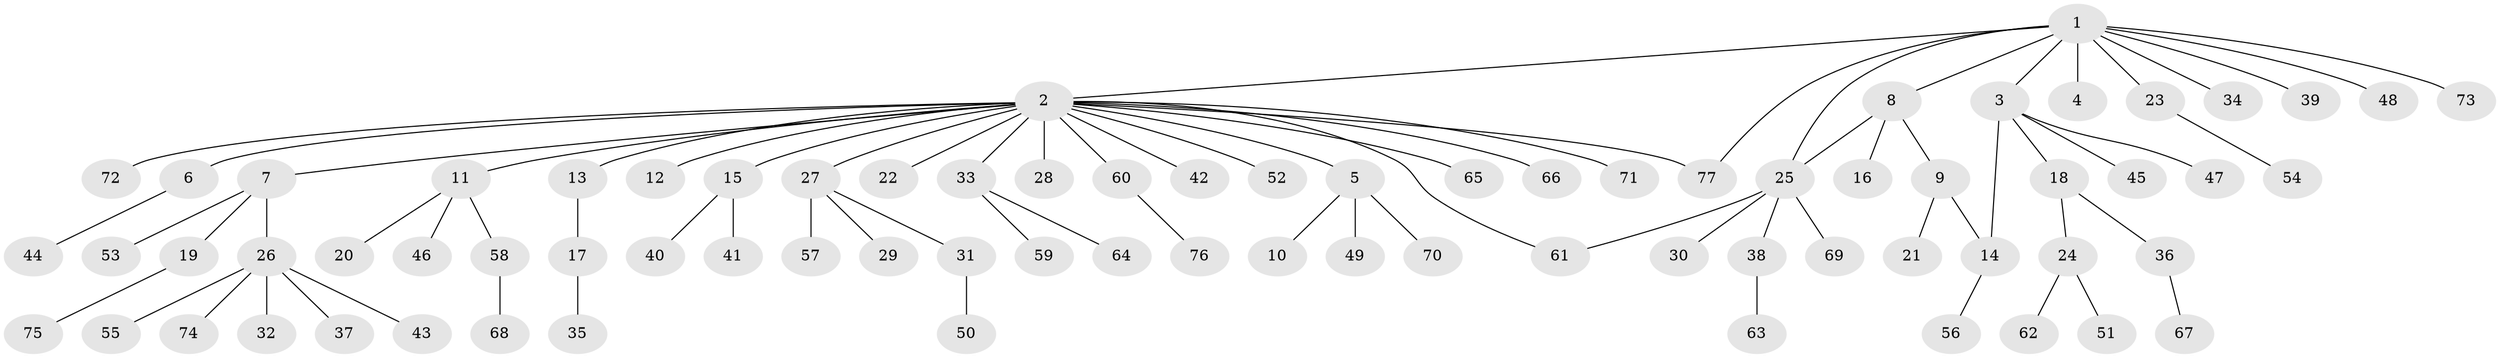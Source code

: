 // coarse degree distribution, {10: 0.018867924528301886, 23: 0.018867924528301886, 5: 0.03773584905660377, 1: 0.7358490566037735, 2: 0.11320754716981132, 4: 0.018867924528301886, 6: 0.018867924528301886, 3: 0.03773584905660377}
// Generated by graph-tools (version 1.1) at 2025/18/03/04/25 18:18:08]
// undirected, 77 vertices, 80 edges
graph export_dot {
graph [start="1"]
  node [color=gray90,style=filled];
  1;
  2;
  3;
  4;
  5;
  6;
  7;
  8;
  9;
  10;
  11;
  12;
  13;
  14;
  15;
  16;
  17;
  18;
  19;
  20;
  21;
  22;
  23;
  24;
  25;
  26;
  27;
  28;
  29;
  30;
  31;
  32;
  33;
  34;
  35;
  36;
  37;
  38;
  39;
  40;
  41;
  42;
  43;
  44;
  45;
  46;
  47;
  48;
  49;
  50;
  51;
  52;
  53;
  54;
  55;
  56;
  57;
  58;
  59;
  60;
  61;
  62;
  63;
  64;
  65;
  66;
  67;
  68;
  69;
  70;
  71;
  72;
  73;
  74;
  75;
  76;
  77;
  1 -- 2;
  1 -- 3;
  1 -- 4;
  1 -- 8;
  1 -- 23;
  1 -- 25;
  1 -- 34;
  1 -- 39;
  1 -- 48;
  1 -- 73;
  1 -- 77;
  2 -- 5;
  2 -- 6;
  2 -- 7;
  2 -- 11;
  2 -- 12;
  2 -- 13;
  2 -- 15;
  2 -- 22;
  2 -- 27;
  2 -- 28;
  2 -- 33;
  2 -- 42;
  2 -- 52;
  2 -- 60;
  2 -- 61;
  2 -- 65;
  2 -- 66;
  2 -- 71;
  2 -- 72;
  2 -- 77;
  3 -- 14;
  3 -- 18;
  3 -- 45;
  3 -- 47;
  5 -- 10;
  5 -- 49;
  5 -- 70;
  6 -- 44;
  7 -- 19;
  7 -- 26;
  7 -- 53;
  8 -- 9;
  8 -- 16;
  8 -- 25;
  9 -- 14;
  9 -- 21;
  11 -- 20;
  11 -- 46;
  11 -- 58;
  13 -- 17;
  14 -- 56;
  15 -- 40;
  15 -- 41;
  17 -- 35;
  18 -- 24;
  18 -- 36;
  19 -- 75;
  23 -- 54;
  24 -- 51;
  24 -- 62;
  25 -- 30;
  25 -- 38;
  25 -- 61;
  25 -- 69;
  26 -- 32;
  26 -- 37;
  26 -- 43;
  26 -- 55;
  26 -- 74;
  27 -- 29;
  27 -- 31;
  27 -- 57;
  31 -- 50;
  33 -- 59;
  33 -- 64;
  36 -- 67;
  38 -- 63;
  58 -- 68;
  60 -- 76;
}
